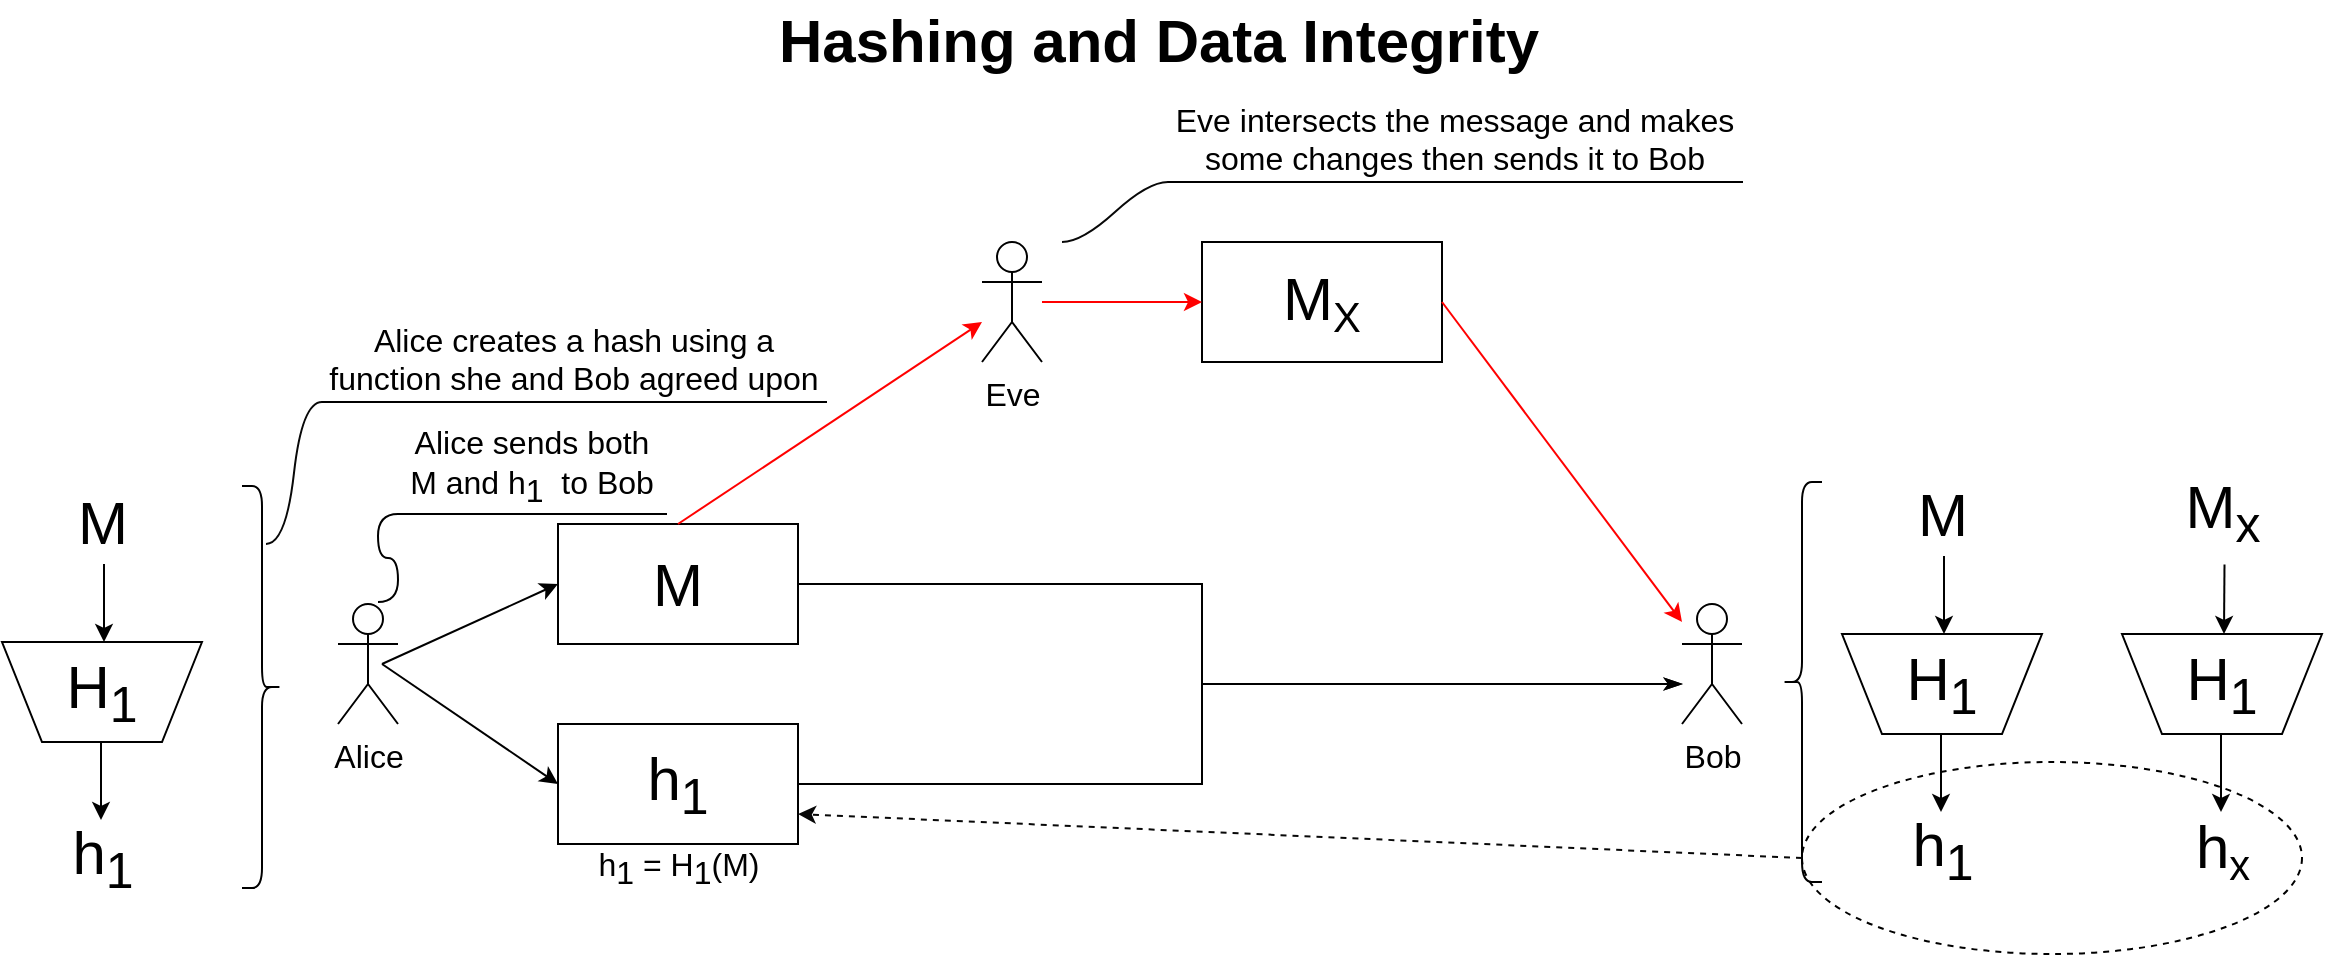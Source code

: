<mxfile version="12.5.5" type="github">
  <diagram id="MsLEvCX_0FFOzMKQf4Fa" name="Page-1">
    <mxGraphModel dx="1422" dy="745" grid="1" gridSize="10" guides="1" tooltips="1" connect="1" arrows="1" fold="1" page="1" pageScale="1" pageWidth="1169" pageHeight="827" math="0" shadow="0">
      <root>
        <mxCell id="0"/>
        <mxCell id="1" parent="0"/>
        <mxCell id="a1XrPQ4sT1AWdOq16Cd1-1" value="Alice" style="shape=umlActor;verticalLabelPosition=bottom;labelBackgroundColor=#ffffff;verticalAlign=top;html=1;outlineConnect=0;fontSize=16;" parent="1" vertex="1">
          <mxGeometry x="168" y="321" width="30" height="60" as="geometry"/>
        </mxCell>
        <mxCell id="a1XrPQ4sT1AWdOq16Cd1-2" value="Hashing and Data Integrity" style="text;html=1;align=center;verticalAlign=middle;resizable=0;points=[];autosize=1;fontSize=30;fontStyle=1" parent="1" vertex="1">
          <mxGeometry x="378" y="19" width="400" height="40" as="geometry"/>
        </mxCell>
        <mxCell id="a1XrPQ4sT1AWdOq16Cd1-3" value="M" style="text;html=1;align=center;verticalAlign=middle;resizable=0;points=[];autosize=1;fontSize=30;" parent="1" vertex="1">
          <mxGeometry x="30" y="260" width="40" height="40" as="geometry"/>
        </mxCell>
        <mxCell id="a1XrPQ4sT1AWdOq16Cd1-4" value="H&lt;sub&gt;1&lt;/sub&gt;" style="shape=trapezoid;perimeter=trapezoidPerimeter;whiteSpace=wrap;html=1;fontSize=30;direction=west;" parent="1" vertex="1">
          <mxGeometry y="340" width="100" height="50" as="geometry"/>
        </mxCell>
        <mxCell id="a1XrPQ4sT1AWdOq16Cd1-5" value="h&lt;sub&gt;1&lt;/sub&gt;" style="text;html=1;align=center;verticalAlign=middle;resizable=0;points=[];autosize=1;fontSize=30;" parent="1" vertex="1">
          <mxGeometry x="25" y="423" width="50" height="50" as="geometry"/>
        </mxCell>
        <mxCell id="a1XrPQ4sT1AWdOq16Cd1-6" value="" style="endArrow=classic;html=1;fontSize=30;exitX=0.525;exitY=1.025;exitDx=0;exitDy=0;exitPerimeter=0;" parent="1" source="a1XrPQ4sT1AWdOq16Cd1-3" edge="1">
          <mxGeometry width="50" height="50" relative="1" as="geometry">
            <mxPoint x="8" y="540" as="sourcePoint"/>
            <mxPoint x="51" y="340" as="targetPoint"/>
          </mxGeometry>
        </mxCell>
        <mxCell id="a1XrPQ4sT1AWdOq16Cd1-8" value="" style="endArrow=classic;html=1;fontSize=30;exitX=0.525;exitY=1.025;exitDx=0;exitDy=0;exitPerimeter=0;" parent="1" edge="1">
          <mxGeometry width="50" height="50" relative="1" as="geometry">
            <mxPoint x="49.5" y="390" as="sourcePoint"/>
            <mxPoint x="49.5" y="429" as="targetPoint"/>
          </mxGeometry>
        </mxCell>
        <mxCell id="a1XrPQ4sT1AWdOq16Cd1-9" value="h&lt;sub&gt;1&lt;/sub&gt;" style="rounded=0;whiteSpace=wrap;html=1;fontSize=30;" parent="1" vertex="1">
          <mxGeometry x="278" y="381" width="120" height="60" as="geometry"/>
        </mxCell>
        <mxCell id="a1XrPQ4sT1AWdOq16Cd1-11" value="M" style="rounded=0;whiteSpace=wrap;html=1;fontSize=30;" parent="1" vertex="1">
          <mxGeometry x="278" y="281" width="120" height="60" as="geometry"/>
        </mxCell>
        <mxCell id="a1XrPQ4sT1AWdOq16Cd1-13" value="Bob" style="shape=umlActor;verticalLabelPosition=bottom;labelBackgroundColor=#ffffff;verticalAlign=top;html=1;outlineConnect=0;fontSize=16;" parent="1" vertex="1">
          <mxGeometry x="840" y="321" width="30" height="60" as="geometry"/>
        </mxCell>
        <mxCell id="a1XrPQ4sT1AWdOq16Cd1-22" value="" style="edgeStyle=orthogonalEdgeStyle;fontSize=12;html=1;endArrow=classicThin;endFill=1;rounded=0;strokeWidth=1;exitX=1;exitY=0.5;exitDx=0;exitDy=0;" parent="1" source="a1XrPQ4sT1AWdOq16Cd1-11" edge="1">
          <mxGeometry width="60" height="60" relative="1" as="geometry">
            <mxPoint x="500" y="361" as="sourcePoint"/>
            <mxPoint x="840" y="361" as="targetPoint"/>
            <Array as="points">
              <mxPoint x="600" y="311"/>
              <mxPoint x="600" y="361"/>
            </Array>
          </mxGeometry>
        </mxCell>
        <mxCell id="a1XrPQ4sT1AWdOq16Cd1-23" value="" style="edgeStyle=orthogonalEdgeStyle;fontSize=12;html=1;endArrow=classicThin;endFill=1;rounded=0;strokeWidth=1;exitX=1;exitY=0.5;exitDx=0;exitDy=0;" parent="1" source="a1XrPQ4sT1AWdOq16Cd1-9" edge="1">
          <mxGeometry width="60" height="60" relative="1" as="geometry">
            <mxPoint x="408" y="321" as="sourcePoint"/>
            <mxPoint x="840" y="361" as="targetPoint"/>
            <Array as="points">
              <mxPoint x="600" y="411"/>
              <mxPoint x="600" y="361"/>
              <mxPoint x="840" y="361"/>
            </Array>
          </mxGeometry>
        </mxCell>
        <mxCell id="0Is_LELMPdNeTCZzs-sJ-1" value="" style="endArrow=classic;html=1;entryX=0;entryY=0.5;entryDx=0;entryDy=0;" edge="1" parent="1" target="a1XrPQ4sT1AWdOq16Cd1-11">
          <mxGeometry width="50" height="50" relative="1" as="geometry">
            <mxPoint x="190" y="351" as="sourcePoint"/>
            <mxPoint x="60" y="531" as="targetPoint"/>
          </mxGeometry>
        </mxCell>
        <mxCell id="0Is_LELMPdNeTCZzs-sJ-2" value="" style="endArrow=classic;html=1;entryX=0;entryY=0.5;entryDx=0;entryDy=0;" edge="1" parent="1" target="a1XrPQ4sT1AWdOq16Cd1-9">
          <mxGeometry width="50" height="50" relative="1" as="geometry">
            <mxPoint x="190" y="351" as="sourcePoint"/>
            <mxPoint x="288" y="321" as="targetPoint"/>
          </mxGeometry>
        </mxCell>
        <mxCell id="0Is_LELMPdNeTCZzs-sJ-3" value="" style="shape=curlyBracket;whiteSpace=wrap;html=1;rounded=1;rotation=-180;" vertex="1" parent="1">
          <mxGeometry x="120" y="262" width="20" height="201" as="geometry"/>
        </mxCell>
        <mxCell id="0Is_LELMPdNeTCZzs-sJ-4" value="Alice sends both M and h&lt;sub style=&quot;font-size: 16px;&quot;&gt;1&amp;nbsp; &lt;/sub&gt;to Bob" style="whiteSpace=wrap;html=1;shape=partialRectangle;top=0;left=0;bottom=1;right=0;points=[[0,1],[1,1]];strokeColor=#000000;fillColor=none;align=center;verticalAlign=bottom;routingCenterY=0.5;snapToPoint=1;container=1;recursiveResize=0;autosize=1;treeFolding=1;treeMoving=1;fontSize=16;" vertex="1" parent="1">
          <mxGeometry x="198" y="246" width="134" height="30" as="geometry"/>
        </mxCell>
        <mxCell id="0Is_LELMPdNeTCZzs-sJ-5" value="" style="edgeStyle=entityRelationEdgeStyle;startArrow=none;endArrow=none;segment=10;curved=1;entryX=0;entryY=1;entryDx=0;entryDy=0;" edge="1" target="0Is_LELMPdNeTCZzs-sJ-4" parent="1">
          <mxGeometry relative="1" as="geometry">
            <mxPoint x="188" y="320" as="sourcePoint"/>
          </mxGeometry>
        </mxCell>
        <mxCell id="0Is_LELMPdNeTCZzs-sJ-6" value="Eve" style="shape=umlActor;verticalLabelPosition=bottom;labelBackgroundColor=#ffffff;verticalAlign=top;html=1;outlineConnect=0;fontSize=16;" vertex="1" parent="1">
          <mxGeometry x="490" y="140" width="30" height="60" as="geometry"/>
        </mxCell>
        <mxCell id="0Is_LELMPdNeTCZzs-sJ-7" value="" style="endArrow=classic;html=1;exitX=0.5;exitY=0;exitDx=0;exitDy=0;strokeColor=#FF0000;" edge="1" parent="1" source="a1XrPQ4sT1AWdOq16Cd1-11">
          <mxGeometry width="50" height="50" relative="1" as="geometry">
            <mxPoint x="10" y="540" as="sourcePoint"/>
            <mxPoint x="490" y="180" as="targetPoint"/>
          </mxGeometry>
        </mxCell>
        <mxCell id="0Is_LELMPdNeTCZzs-sJ-8" value="&lt;font style=&quot;font-size: 30px&quot;&gt;M&lt;/font&gt;&lt;font style=&quot;font-size: 25px&quot;&gt;&lt;sub&gt;X&lt;/sub&gt;&lt;/font&gt;" style="rounded=0;whiteSpace=wrap;html=1;" vertex="1" parent="1">
          <mxGeometry x="600" y="140" width="120" height="60" as="geometry"/>
        </mxCell>
        <mxCell id="0Is_LELMPdNeTCZzs-sJ-9" value="" style="endArrow=classic;html=1;strokeColor=#FF0000;entryX=0;entryY=0.5;entryDx=0;entryDy=0;" edge="1" parent="1" target="0Is_LELMPdNeTCZzs-sJ-8">
          <mxGeometry width="50" height="50" relative="1" as="geometry">
            <mxPoint x="520" y="170" as="sourcePoint"/>
            <mxPoint x="60" y="490" as="targetPoint"/>
          </mxGeometry>
        </mxCell>
        <mxCell id="0Is_LELMPdNeTCZzs-sJ-10" value="" style="endArrow=classic;html=1;strokeColor=#FF0000;exitX=1;exitY=0.5;exitDx=0;exitDy=0;" edge="1" parent="1" source="0Is_LELMPdNeTCZzs-sJ-8">
          <mxGeometry width="50" height="50" relative="1" as="geometry">
            <mxPoint x="10" y="540" as="sourcePoint"/>
            <mxPoint x="840" y="330" as="targetPoint"/>
          </mxGeometry>
        </mxCell>
        <mxCell id="0Is_LELMPdNeTCZzs-sJ-11" value="Eve intersects the message and makes some changes then sends it to Bob" style="whiteSpace=wrap;html=1;shape=partialRectangle;top=0;left=0;bottom=1;right=0;points=[[0,1],[1,1]];strokeColor=#000000;fillColor=none;align=center;verticalAlign=bottom;routingCenterY=0.5;snapToPoint=1;container=1;recursiveResize=0;autosize=1;treeFolding=1;treeMoving=1;fontSize=16;" vertex="1" parent="1">
          <mxGeometry x="583" y="90" width="287" height="20" as="geometry"/>
        </mxCell>
        <mxCell id="0Is_LELMPdNeTCZzs-sJ-12" value="" style="edgeStyle=entityRelationEdgeStyle;startArrow=none;endArrow=none;segment=10;curved=1;strokeColor=#080808;entryX=0;entryY=1;entryDx=0;entryDy=0;" edge="1" target="0Is_LELMPdNeTCZzs-sJ-11" parent="1">
          <mxGeometry relative="1" as="geometry">
            <mxPoint x="530" y="140" as="sourcePoint"/>
          </mxGeometry>
        </mxCell>
        <mxCell id="0Is_LELMPdNeTCZzs-sJ-13" value="M" style="text;html=1;align=center;verticalAlign=middle;resizable=0;points=[];autosize=1;fontSize=30;" vertex="1" parent="1">
          <mxGeometry x="950" y="256" width="40" height="40" as="geometry"/>
        </mxCell>
        <mxCell id="0Is_LELMPdNeTCZzs-sJ-14" value="H&lt;sub&gt;1&lt;/sub&gt;" style="shape=trapezoid;perimeter=trapezoidPerimeter;whiteSpace=wrap;html=1;fontSize=30;direction=west;" vertex="1" parent="1">
          <mxGeometry x="920" y="336" width="100" height="50" as="geometry"/>
        </mxCell>
        <mxCell id="0Is_LELMPdNeTCZzs-sJ-15" value="h&lt;sub&gt;1&lt;/sub&gt;" style="text;html=1;align=center;verticalAlign=middle;resizable=0;points=[];autosize=1;fontSize=30;" vertex="1" parent="1">
          <mxGeometry x="945" y="419" width="50" height="50" as="geometry"/>
        </mxCell>
        <mxCell id="0Is_LELMPdNeTCZzs-sJ-16" value="" style="endArrow=classic;html=1;fontSize=30;exitX=0.525;exitY=1.025;exitDx=0;exitDy=0;exitPerimeter=0;" edge="1" parent="1" source="0Is_LELMPdNeTCZzs-sJ-13">
          <mxGeometry width="50" height="50" relative="1" as="geometry">
            <mxPoint x="928" y="536" as="sourcePoint"/>
            <mxPoint x="971" y="336" as="targetPoint"/>
          </mxGeometry>
        </mxCell>
        <mxCell id="0Is_LELMPdNeTCZzs-sJ-17" value="" style="endArrow=classic;html=1;fontSize=30;exitX=0.525;exitY=1.025;exitDx=0;exitDy=0;exitPerimeter=0;" edge="1" parent="1">
          <mxGeometry width="50" height="50" relative="1" as="geometry">
            <mxPoint x="969.5" y="386" as="sourcePoint"/>
            <mxPoint x="969.5" y="425" as="targetPoint"/>
          </mxGeometry>
        </mxCell>
        <mxCell id="0Is_LELMPdNeTCZzs-sJ-24" value="M&lt;sub&gt;x&lt;/sub&gt;" style="text;html=1;align=center;verticalAlign=middle;resizable=0;points=[];autosize=1;fontSize=30;" vertex="1" parent="1">
          <mxGeometry x="1085" y="250" width="50" height="50" as="geometry"/>
        </mxCell>
        <mxCell id="0Is_LELMPdNeTCZzs-sJ-25" value="H&lt;sub&gt;1&lt;/sub&gt;" style="shape=trapezoid;perimeter=trapezoidPerimeter;whiteSpace=wrap;html=1;fontSize=30;direction=west;" vertex="1" parent="1">
          <mxGeometry x="1060" y="336" width="100" height="50" as="geometry"/>
        </mxCell>
        <mxCell id="0Is_LELMPdNeTCZzs-sJ-26" value="h&lt;span style=&quot;font-size: 25px&quot;&gt;&lt;sub&gt;x&lt;/sub&gt;&lt;/span&gt;" style="text;html=1;align=center;verticalAlign=middle;resizable=0;points=[];autosize=1;fontSize=30;" vertex="1" parent="1">
          <mxGeometry x="1090" y="419" width="40" height="50" as="geometry"/>
        </mxCell>
        <mxCell id="0Is_LELMPdNeTCZzs-sJ-27" value="" style="endArrow=classic;html=1;fontSize=30;exitX=0.525;exitY=1.025;exitDx=0;exitDy=0;exitPerimeter=0;" edge="1" parent="1" source="0Is_LELMPdNeTCZzs-sJ-24">
          <mxGeometry width="50" height="50" relative="1" as="geometry">
            <mxPoint x="1068" y="536" as="sourcePoint"/>
            <mxPoint x="1111" y="336" as="targetPoint"/>
          </mxGeometry>
        </mxCell>
        <mxCell id="0Is_LELMPdNeTCZzs-sJ-28" value="" style="endArrow=classic;html=1;fontSize=30;exitX=0.525;exitY=1.025;exitDx=0;exitDy=0;exitPerimeter=0;" edge="1" parent="1">
          <mxGeometry width="50" height="50" relative="1" as="geometry">
            <mxPoint x="1109.5" y="386" as="sourcePoint"/>
            <mxPoint x="1109.5" y="425" as="targetPoint"/>
          </mxGeometry>
        </mxCell>
        <mxCell id="0Is_LELMPdNeTCZzs-sJ-29" value="" style="shape=curlyBracket;whiteSpace=wrap;html=1;rounded=1;rotation=0;" vertex="1" parent="1">
          <mxGeometry x="890" y="260" width="20" height="200" as="geometry"/>
        </mxCell>
        <mxCell id="0Is_LELMPdNeTCZzs-sJ-30" value="" style="ellipse;whiteSpace=wrap;html=1;fillColor=none;dashed=1;" vertex="1" parent="1">
          <mxGeometry x="900" y="400" width="250" height="96" as="geometry"/>
        </mxCell>
        <mxCell id="0Is_LELMPdNeTCZzs-sJ-31" value="" style="endArrow=classic;html=1;strokeColor=#080808;entryX=1;entryY=0.75;entryDx=0;entryDy=0;exitX=0;exitY=0.5;exitDx=0;exitDy=0;dashed=1;" edge="1" parent="1" source="0Is_LELMPdNeTCZzs-sJ-30" target="a1XrPQ4sT1AWdOq16Cd1-9">
          <mxGeometry width="50" height="50" relative="1" as="geometry">
            <mxPoint x="10" y="570" as="sourcePoint"/>
            <mxPoint x="60" y="520" as="targetPoint"/>
          </mxGeometry>
        </mxCell>
        <mxCell id="0Is_LELMPdNeTCZzs-sJ-32" value="Alice creates a hash using a function she and Bob agreed upon" style="whiteSpace=wrap;html=1;shape=partialRectangle;top=0;left=0;bottom=1;right=0;points=[[0,1],[1,1]];strokeColor=#000000;fillColor=none;align=center;verticalAlign=bottom;routingCenterY=0.5;snapToPoint=1;container=1;recursiveResize=0;autosize=1;treeFolding=1;treeMoving=1;fontSize=16;" vertex="1" parent="1">
          <mxGeometry x="160" y="200" width="252" height="20" as="geometry"/>
        </mxCell>
        <mxCell id="0Is_LELMPdNeTCZzs-sJ-33" value="" style="edgeStyle=entityRelationEdgeStyle;startArrow=none;endArrow=none;segment=10;curved=1;strokeColor=#080808;exitX=0.4;exitY=0.856;exitDx=0;exitDy=0;entryX=0;entryY=1;entryDx=0;entryDy=0;exitPerimeter=0;" edge="1" target="0Is_LELMPdNeTCZzs-sJ-32" parent="1" source="0Is_LELMPdNeTCZzs-sJ-3">
          <mxGeometry relative="1" as="geometry">
            <mxPoint x="-30" y="560" as="sourcePoint"/>
          </mxGeometry>
        </mxCell>
        <mxCell id="0Is_LELMPdNeTCZzs-sJ-34" value="h&lt;sub style=&quot;font-size: 16px;&quot;&gt;1 &lt;/sub&gt;= H&lt;sub style=&quot;font-size: 16px;&quot;&gt;1&lt;/sub&gt;(M)" style="text;html=1;align=center;verticalAlign=middle;resizable=0;points=[];autosize=1;fontSize=16;" vertex="1" parent="1">
          <mxGeometry x="288" y="438" width="100" height="30" as="geometry"/>
        </mxCell>
      </root>
    </mxGraphModel>
  </diagram>
</mxfile>
